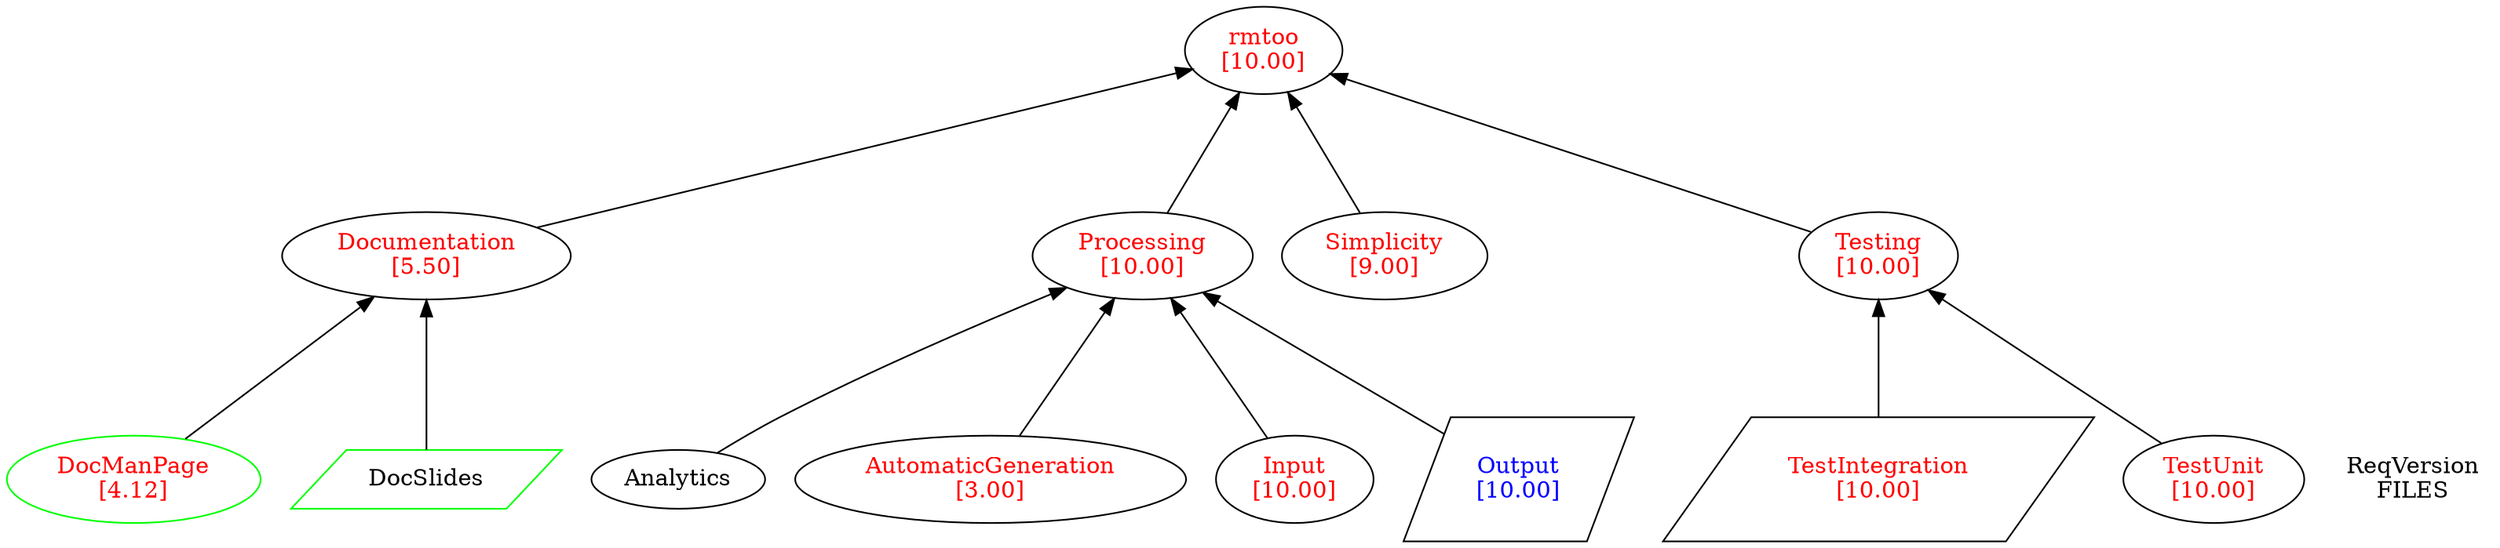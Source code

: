 digraph reqdeps {
rankdir=BT;
mclimit=10.0;
nslimit=10.0;ranksep=1;
"Analytics" [];
"Analytics" -> "Processing";
"AutomaticGeneration" [fontcolor=red,label="AutomaticGeneration\n[3.00]"];
"AutomaticGeneration" -> "Processing";
"DocManPage" [color=green,fontcolor=red,label="DocManPage\n[4.12]"];
"DocManPage" -> "Documentation";
"DocSlides" [color=green,shape=parallelogram];
"DocSlides" -> "Documentation";
"Documentation" [fontcolor=red,label="Documentation\n[5.50]"];
"Documentation" -> "rmtoo";
"Input" [fontcolor=red,label="Input\n[10.00]"];
"Input" -> "Processing";
"Output" [fontcolor=blue,label="Output\n[10.00]",shape=parallelogram];
"Output" -> "Processing";
"Processing" [fontcolor=red,label="Processing\n[10.00]"];
"Processing" -> "rmtoo";
"Simplicity" [fontcolor=red,label="Simplicity\n[9.00]"];
"Simplicity" -> "rmtoo";
"TestIntegration" [fontcolor=red,label="TestIntegration\n[10.00]",shape=parallelogram];
"TestIntegration" -> "Testing";
"TestUnit" [fontcolor=red,label="TestUnit\n[10.00]"];
"TestUnit" -> "Testing";
"Testing" [fontcolor=red,label="Testing\n[10.00]"];
"Testing" -> "rmtoo";
"rmtoo" [fontcolor=red,label="rmtoo\n[10.00]"];
ReqVersion [shape=plaintext label="ReqVersion\nFILES"]
}